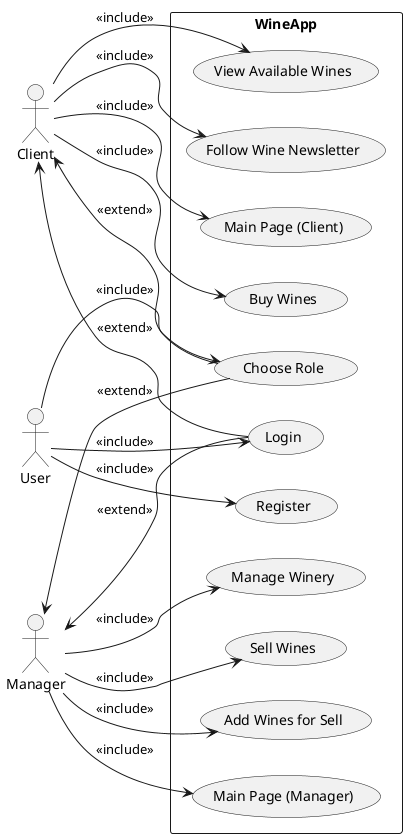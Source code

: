 @startuml BarrelSnap_UseCaseDiagram

left to right direction

actor User as U
actor Client as C
actor Manager as M

rectangle WineApp {
    usecase "Register" as UC0
    usecase "Login" as UC1
    usecase "Choose Role" as UC2
    usecase "Main Page (Client)" as UC3
    usecase "Main Page (Manager)" as UC4
    usecase "Buy Wines" as UC5
    usecase "Follow Wine Newsletter" as UC6
    usecase "Manage Winery" as UC7
    usecase "Sell Wines" as UC8
    usecase "Add Wines for Sell" as UC9
    usecase "View Available Wines" as UC10
}

U --> UC0: <<include>>
U --> UC1: <<include>>
U --> UC2: <<include>>
C --> UC3: <<include>>
M --> UC4: <<include>>
C --> UC5: <<include>>
C --> UC6: <<include>>
M --> UC7: <<include>>
M --> UC8: <<include>>
M --> UC9: <<include>>
C --> UC10: <<include>>

UC2 --> C: <<extend>>
UC2 --> M: <<extend>>
UC1 --> C: <<extend>>
UC1 --> M: <<extend>>

@enduml
